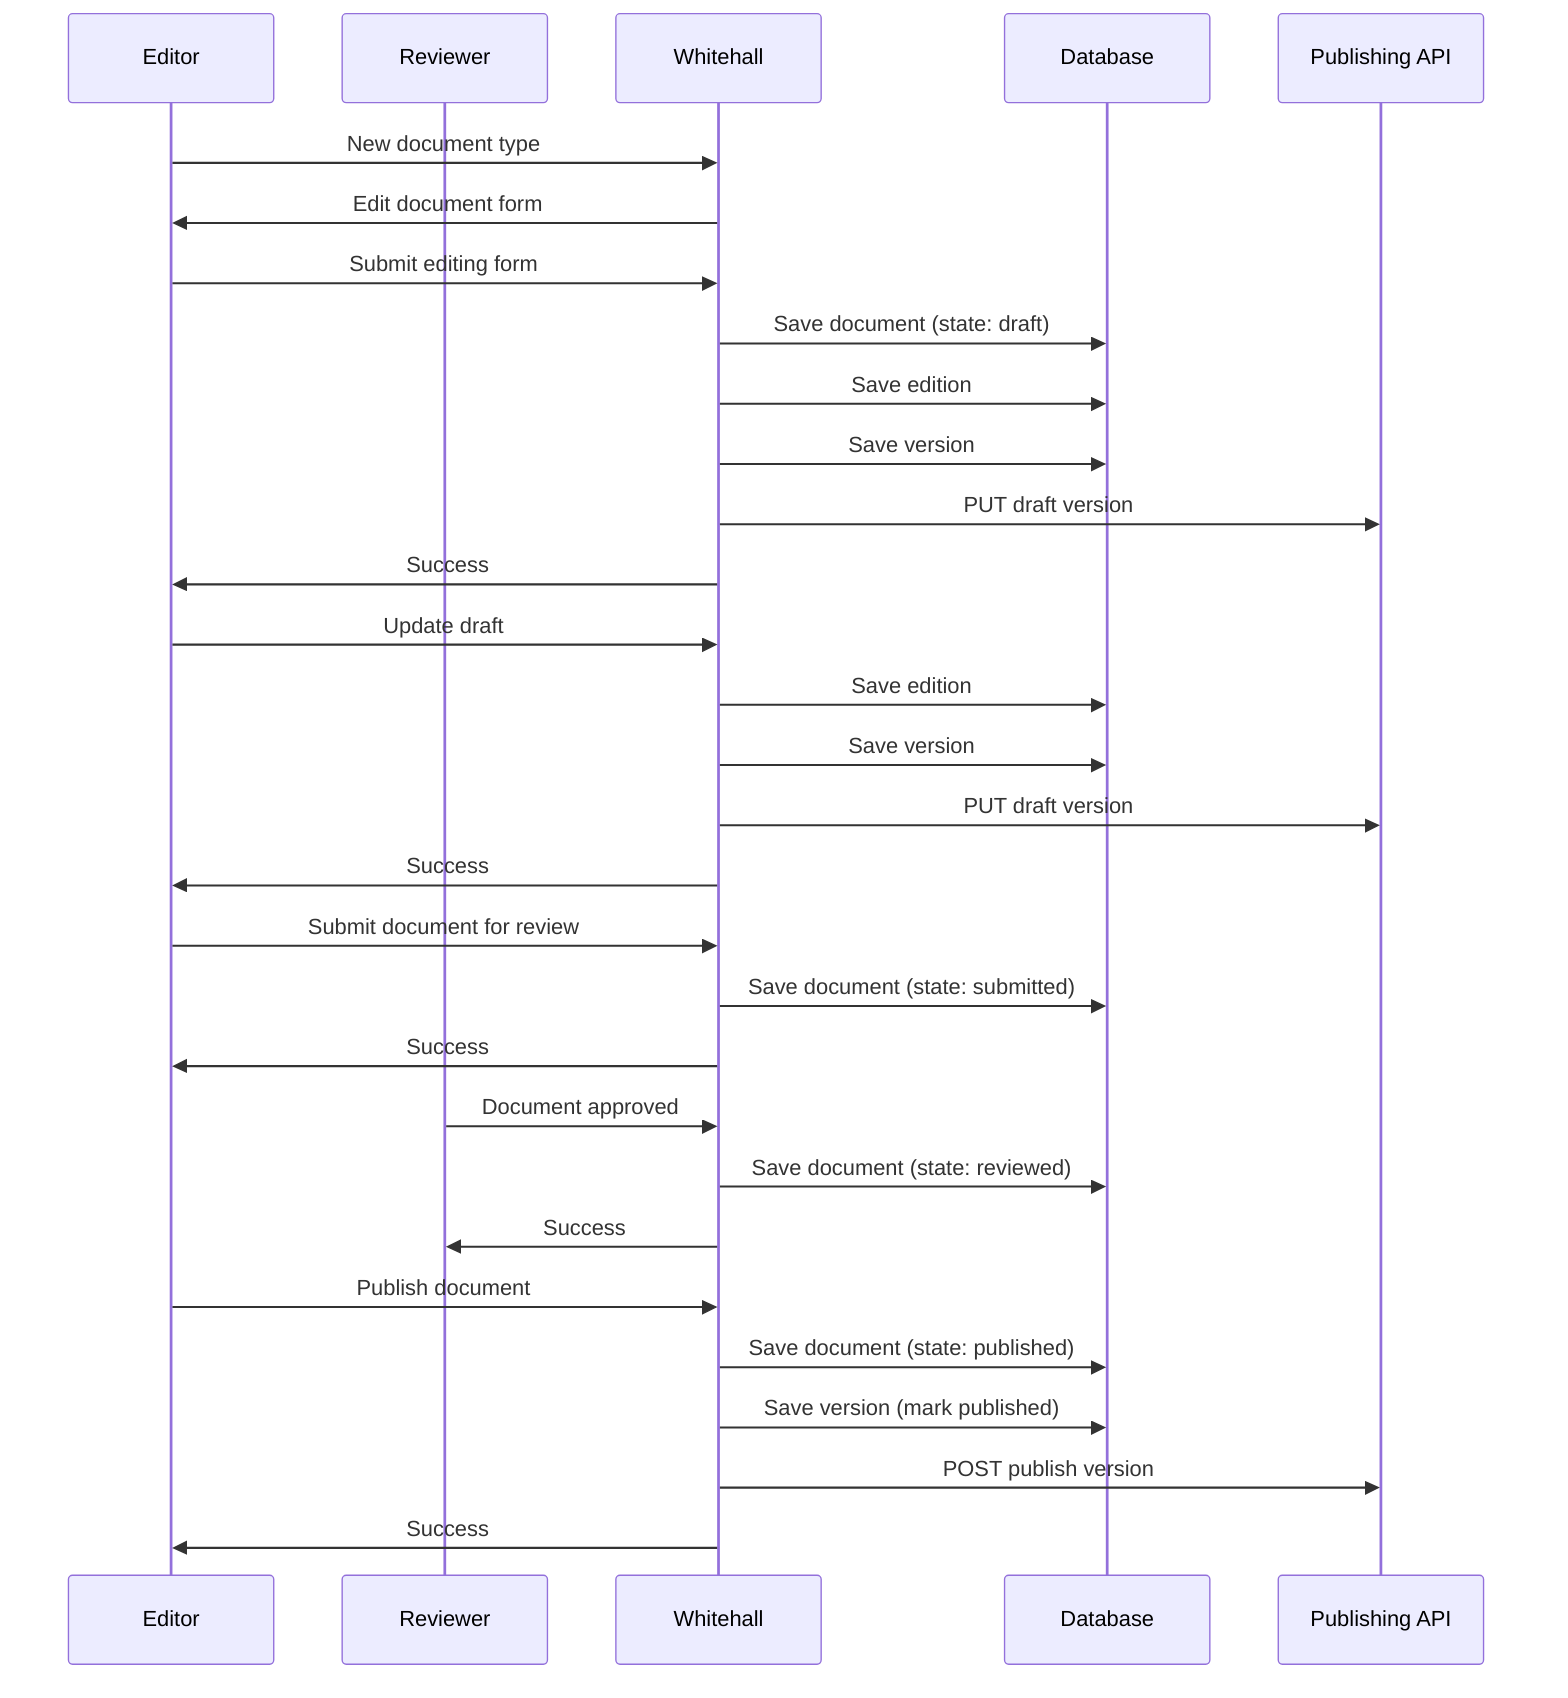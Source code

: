 sequenceDiagram
    participant Editor
    participant Reviewer
    participant Whitehall
    participant Database
    participant Publishing API
    Editor->>Whitehall: New document type
    Whitehall->>Editor: Edit document form
    Editor->>Whitehall: Submit editing form
    Whitehall->>Database: Save document (state: draft)
    Whitehall->>Database: Save edition
    Whitehall->>Database: Save version
    Whitehall->>Publishing API: PUT draft version
    Whitehall->>Editor: Success
    Editor->>Whitehall: Update draft
    Whitehall->>Database: Save edition
    Whitehall->>Database: Save version
    Whitehall->>Publishing API: PUT draft version
    Whitehall->>Editor: Success
    Editor->>Whitehall: Submit document for review
    Whitehall->>Database: Save document (state: submitted)
    Whitehall->>Editor: Success
    Reviewer->>Whitehall: Document approved
    Whitehall->>Database: Save document (state: reviewed)
    Whitehall->>Reviewer: Success
    Editor->>Whitehall: Publish document
    Whitehall->>Database: Save document (state: published)
    Whitehall->>Database: Save version (mark published)
    Whitehall->>Publishing API: POST publish version
    Whitehall->>Editor: Success